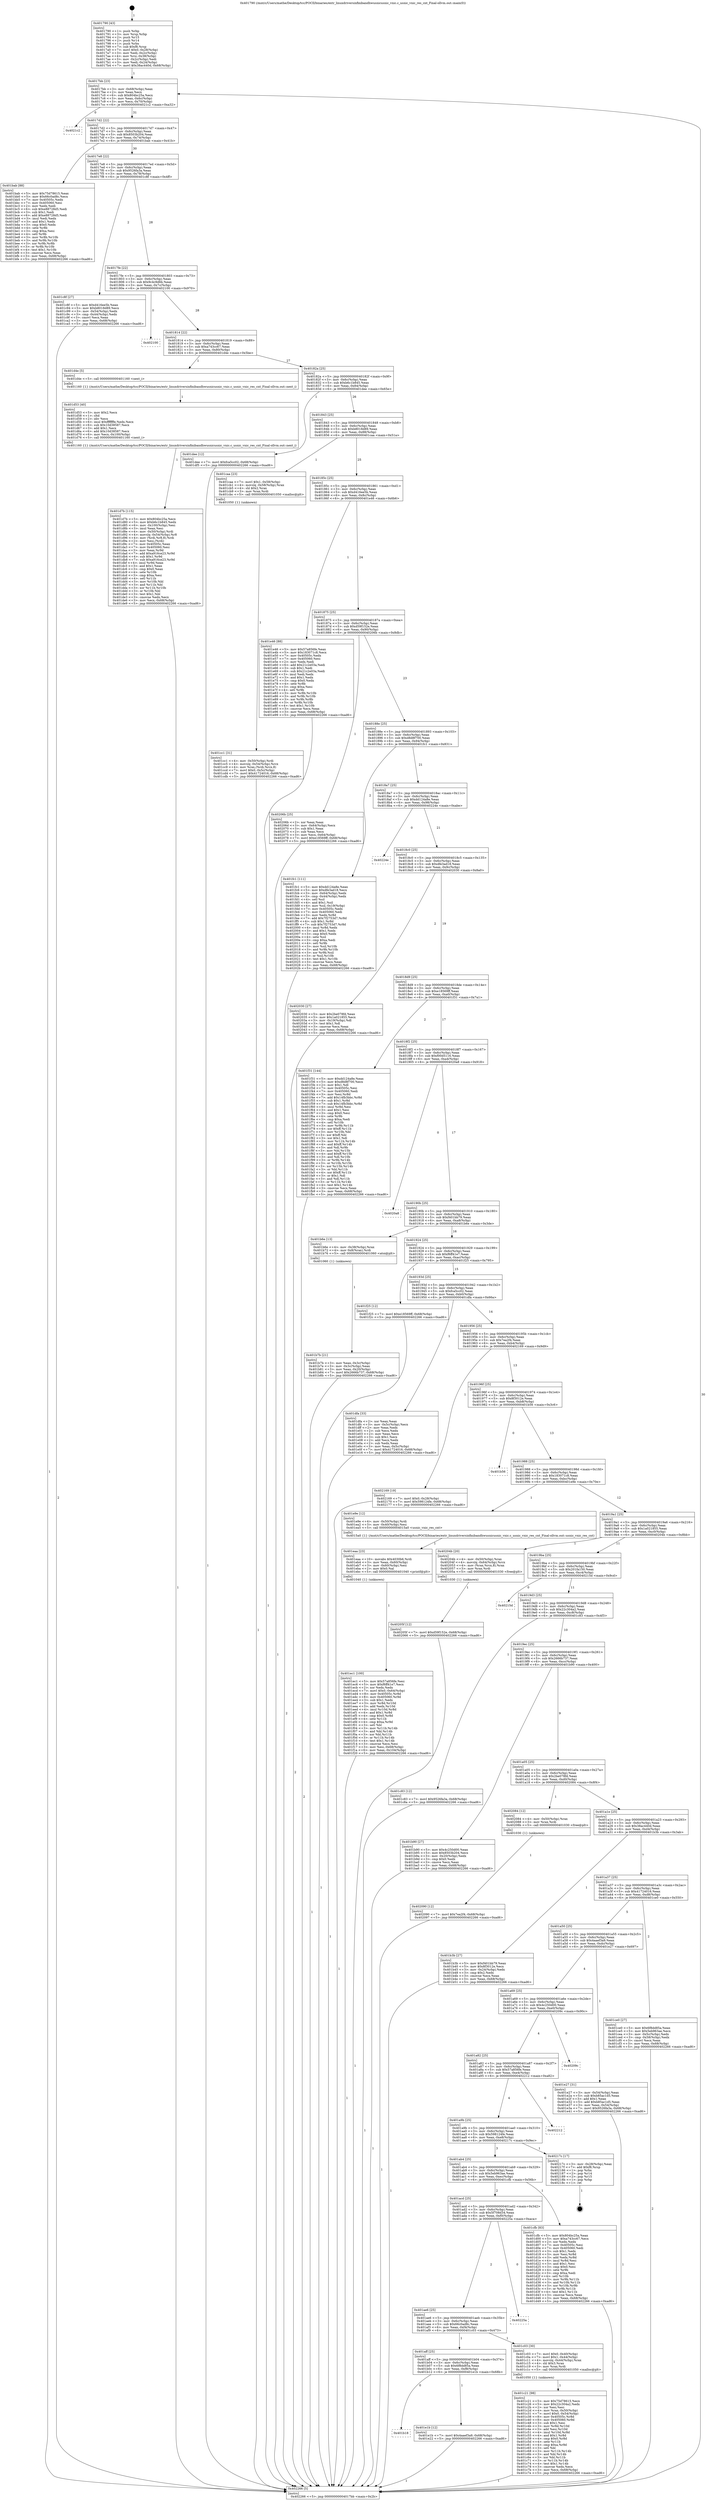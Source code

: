 digraph "0x401790" {
  label = "0x401790 (/mnt/c/Users/mathe/Desktop/tcc/POCII/binaries/extr_linuxdriversinfinibandhwusnicusnic_vnic.c_usnic_vnic_res_cnt_Final-ollvm.out::main(0))"
  labelloc = "t"
  node[shape=record]

  Entry [label="",width=0.3,height=0.3,shape=circle,fillcolor=black,style=filled]
  "0x4017bb" [label="{
     0x4017bb [23]\l
     | [instrs]\l
     &nbsp;&nbsp;0x4017bb \<+3\>: mov -0x68(%rbp),%eax\l
     &nbsp;&nbsp;0x4017be \<+2\>: mov %eax,%ecx\l
     &nbsp;&nbsp;0x4017c0 \<+6\>: sub $0x804bc25a,%ecx\l
     &nbsp;&nbsp;0x4017c6 \<+3\>: mov %eax,-0x6c(%rbp)\l
     &nbsp;&nbsp;0x4017c9 \<+3\>: mov %ecx,-0x70(%rbp)\l
     &nbsp;&nbsp;0x4017cc \<+6\>: je 00000000004021c2 \<main+0xa32\>\l
  }"]
  "0x4021c2" [label="{
     0x4021c2\l
  }", style=dashed]
  "0x4017d2" [label="{
     0x4017d2 [22]\l
     | [instrs]\l
     &nbsp;&nbsp;0x4017d2 \<+5\>: jmp 00000000004017d7 \<main+0x47\>\l
     &nbsp;&nbsp;0x4017d7 \<+3\>: mov -0x6c(%rbp),%eax\l
     &nbsp;&nbsp;0x4017da \<+5\>: sub $0x8503b204,%eax\l
     &nbsp;&nbsp;0x4017df \<+3\>: mov %eax,-0x74(%rbp)\l
     &nbsp;&nbsp;0x4017e2 \<+6\>: je 0000000000401bab \<main+0x41b\>\l
  }"]
  Exit [label="",width=0.3,height=0.3,shape=circle,fillcolor=black,style=filled,peripheries=2]
  "0x401bab" [label="{
     0x401bab [88]\l
     | [instrs]\l
     &nbsp;&nbsp;0x401bab \<+5\>: mov $0x75d78615,%eax\l
     &nbsp;&nbsp;0x401bb0 \<+5\>: mov $0x66c0ad8c,%ecx\l
     &nbsp;&nbsp;0x401bb5 \<+7\>: mov 0x40505c,%edx\l
     &nbsp;&nbsp;0x401bbc \<+7\>: mov 0x405060,%esi\l
     &nbsp;&nbsp;0x401bc3 \<+2\>: mov %edx,%edi\l
     &nbsp;&nbsp;0x401bc5 \<+6\>: sub $0xe88728d5,%edi\l
     &nbsp;&nbsp;0x401bcb \<+3\>: sub $0x1,%edi\l
     &nbsp;&nbsp;0x401bce \<+6\>: add $0xe88728d5,%edi\l
     &nbsp;&nbsp;0x401bd4 \<+3\>: imul %edi,%edx\l
     &nbsp;&nbsp;0x401bd7 \<+3\>: and $0x1,%edx\l
     &nbsp;&nbsp;0x401bda \<+3\>: cmp $0x0,%edx\l
     &nbsp;&nbsp;0x401bdd \<+4\>: sete %r8b\l
     &nbsp;&nbsp;0x401be1 \<+3\>: cmp $0xa,%esi\l
     &nbsp;&nbsp;0x401be4 \<+4\>: setl %r9b\l
     &nbsp;&nbsp;0x401be8 \<+3\>: mov %r8b,%r10b\l
     &nbsp;&nbsp;0x401beb \<+3\>: and %r9b,%r10b\l
     &nbsp;&nbsp;0x401bee \<+3\>: xor %r9b,%r8b\l
     &nbsp;&nbsp;0x401bf1 \<+3\>: or %r8b,%r10b\l
     &nbsp;&nbsp;0x401bf4 \<+4\>: test $0x1,%r10b\l
     &nbsp;&nbsp;0x401bf8 \<+3\>: cmovne %ecx,%eax\l
     &nbsp;&nbsp;0x401bfb \<+3\>: mov %eax,-0x68(%rbp)\l
     &nbsp;&nbsp;0x401bfe \<+5\>: jmp 0000000000402266 \<main+0xad6\>\l
  }"]
  "0x4017e8" [label="{
     0x4017e8 [22]\l
     | [instrs]\l
     &nbsp;&nbsp;0x4017e8 \<+5\>: jmp 00000000004017ed \<main+0x5d\>\l
     &nbsp;&nbsp;0x4017ed \<+3\>: mov -0x6c(%rbp),%eax\l
     &nbsp;&nbsp;0x4017f0 \<+5\>: sub $0x9526fa3a,%eax\l
     &nbsp;&nbsp;0x4017f5 \<+3\>: mov %eax,-0x78(%rbp)\l
     &nbsp;&nbsp;0x4017f8 \<+6\>: je 0000000000401c8f \<main+0x4ff\>\l
  }"]
  "0x402090" [label="{
     0x402090 [12]\l
     | [instrs]\l
     &nbsp;&nbsp;0x402090 \<+7\>: movl $0x7ea2f4,-0x68(%rbp)\l
     &nbsp;&nbsp;0x402097 \<+5\>: jmp 0000000000402266 \<main+0xad6\>\l
  }"]
  "0x401c8f" [label="{
     0x401c8f [27]\l
     | [instrs]\l
     &nbsp;&nbsp;0x401c8f \<+5\>: mov $0xd416ee5b,%eax\l
     &nbsp;&nbsp;0x401c94 \<+5\>: mov $0xb8018d89,%ecx\l
     &nbsp;&nbsp;0x401c99 \<+3\>: mov -0x54(%rbp),%edx\l
     &nbsp;&nbsp;0x401c9c \<+3\>: cmp -0x44(%rbp),%edx\l
     &nbsp;&nbsp;0x401c9f \<+3\>: cmovl %ecx,%eax\l
     &nbsp;&nbsp;0x401ca2 \<+3\>: mov %eax,-0x68(%rbp)\l
     &nbsp;&nbsp;0x401ca5 \<+5\>: jmp 0000000000402266 \<main+0xad6\>\l
  }"]
  "0x4017fe" [label="{
     0x4017fe [22]\l
     | [instrs]\l
     &nbsp;&nbsp;0x4017fe \<+5\>: jmp 0000000000401803 \<main+0x73\>\l
     &nbsp;&nbsp;0x401803 \<+3\>: mov -0x6c(%rbp),%eax\l
     &nbsp;&nbsp;0x401806 \<+5\>: sub $0x9c4c9d6b,%eax\l
     &nbsp;&nbsp;0x40180b \<+3\>: mov %eax,-0x7c(%rbp)\l
     &nbsp;&nbsp;0x40180e \<+6\>: je 0000000000402100 \<main+0x970\>\l
  }"]
  "0x40205f" [label="{
     0x40205f [12]\l
     | [instrs]\l
     &nbsp;&nbsp;0x40205f \<+7\>: movl $0xd59f152e,-0x68(%rbp)\l
     &nbsp;&nbsp;0x402066 \<+5\>: jmp 0000000000402266 \<main+0xad6\>\l
  }"]
  "0x402100" [label="{
     0x402100\l
  }", style=dashed]
  "0x401814" [label="{
     0x401814 [22]\l
     | [instrs]\l
     &nbsp;&nbsp;0x401814 \<+5\>: jmp 0000000000401819 \<main+0x89\>\l
     &nbsp;&nbsp;0x401819 \<+3\>: mov -0x6c(%rbp),%eax\l
     &nbsp;&nbsp;0x40181c \<+5\>: sub $0xa743cc67,%eax\l
     &nbsp;&nbsp;0x401821 \<+3\>: mov %eax,-0x80(%rbp)\l
     &nbsp;&nbsp;0x401824 \<+6\>: je 0000000000401d4e \<main+0x5be\>\l
  }"]
  "0x401ec1" [label="{
     0x401ec1 [100]\l
     | [instrs]\l
     &nbsp;&nbsp;0x401ec1 \<+5\>: mov $0x57a856fe,%esi\l
     &nbsp;&nbsp;0x401ec6 \<+5\>: mov $0xf6ff41e7,%ecx\l
     &nbsp;&nbsp;0x401ecb \<+2\>: xor %edx,%edx\l
     &nbsp;&nbsp;0x401ecd \<+7\>: movl $0x0,-0x64(%rbp)\l
     &nbsp;&nbsp;0x401ed4 \<+8\>: mov 0x40505c,%r8d\l
     &nbsp;&nbsp;0x401edc \<+8\>: mov 0x405060,%r9d\l
     &nbsp;&nbsp;0x401ee4 \<+3\>: sub $0x1,%edx\l
     &nbsp;&nbsp;0x401ee7 \<+3\>: mov %r8d,%r10d\l
     &nbsp;&nbsp;0x401eea \<+3\>: add %edx,%r10d\l
     &nbsp;&nbsp;0x401eed \<+4\>: imul %r10d,%r8d\l
     &nbsp;&nbsp;0x401ef1 \<+4\>: and $0x1,%r8d\l
     &nbsp;&nbsp;0x401ef5 \<+4\>: cmp $0x0,%r8d\l
     &nbsp;&nbsp;0x401ef9 \<+4\>: sete %r11b\l
     &nbsp;&nbsp;0x401efd \<+4\>: cmp $0xa,%r9d\l
     &nbsp;&nbsp;0x401f01 \<+3\>: setl %bl\l
     &nbsp;&nbsp;0x401f04 \<+3\>: mov %r11b,%r14b\l
     &nbsp;&nbsp;0x401f07 \<+3\>: and %bl,%r14b\l
     &nbsp;&nbsp;0x401f0a \<+3\>: xor %bl,%r11b\l
     &nbsp;&nbsp;0x401f0d \<+3\>: or %r11b,%r14b\l
     &nbsp;&nbsp;0x401f10 \<+4\>: test $0x1,%r14b\l
     &nbsp;&nbsp;0x401f14 \<+3\>: cmovne %ecx,%esi\l
     &nbsp;&nbsp;0x401f17 \<+3\>: mov %esi,-0x68(%rbp)\l
     &nbsp;&nbsp;0x401f1a \<+6\>: mov %eax,-0x104(%rbp)\l
     &nbsp;&nbsp;0x401f20 \<+5\>: jmp 0000000000402266 \<main+0xad6\>\l
  }"]
  "0x401d4e" [label="{
     0x401d4e [5]\l
     | [instrs]\l
     &nbsp;&nbsp;0x401d4e \<+5\>: call 0000000000401160 \<next_i\>\l
     | [calls]\l
     &nbsp;&nbsp;0x401160 \{1\} (/mnt/c/Users/mathe/Desktop/tcc/POCII/binaries/extr_linuxdriversinfinibandhwusnicusnic_vnic.c_usnic_vnic_res_cnt_Final-ollvm.out::next_i)\l
  }"]
  "0x40182a" [label="{
     0x40182a [25]\l
     | [instrs]\l
     &nbsp;&nbsp;0x40182a \<+5\>: jmp 000000000040182f \<main+0x9f\>\l
     &nbsp;&nbsp;0x40182f \<+3\>: mov -0x6c(%rbp),%eax\l
     &nbsp;&nbsp;0x401832 \<+5\>: sub $0xb6c1b845,%eax\l
     &nbsp;&nbsp;0x401837 \<+6\>: mov %eax,-0x84(%rbp)\l
     &nbsp;&nbsp;0x40183d \<+6\>: je 0000000000401dee \<main+0x65e\>\l
  }"]
  "0x401eaa" [label="{
     0x401eaa [23]\l
     | [instrs]\l
     &nbsp;&nbsp;0x401eaa \<+10\>: movabs $0x4030b6,%rdi\l
     &nbsp;&nbsp;0x401eb4 \<+3\>: mov %eax,-0x60(%rbp)\l
     &nbsp;&nbsp;0x401eb7 \<+3\>: mov -0x60(%rbp),%esi\l
     &nbsp;&nbsp;0x401eba \<+2\>: mov $0x0,%al\l
     &nbsp;&nbsp;0x401ebc \<+5\>: call 0000000000401040 \<printf@plt\>\l
     | [calls]\l
     &nbsp;&nbsp;0x401040 \{1\} (unknown)\l
  }"]
  "0x401dee" [label="{
     0x401dee [12]\l
     | [instrs]\l
     &nbsp;&nbsp;0x401dee \<+7\>: movl $0xfca5cc02,-0x68(%rbp)\l
     &nbsp;&nbsp;0x401df5 \<+5\>: jmp 0000000000402266 \<main+0xad6\>\l
  }"]
  "0x401843" [label="{
     0x401843 [25]\l
     | [instrs]\l
     &nbsp;&nbsp;0x401843 \<+5\>: jmp 0000000000401848 \<main+0xb8\>\l
     &nbsp;&nbsp;0x401848 \<+3\>: mov -0x6c(%rbp),%eax\l
     &nbsp;&nbsp;0x40184b \<+5\>: sub $0xb8018d89,%eax\l
     &nbsp;&nbsp;0x401850 \<+6\>: mov %eax,-0x88(%rbp)\l
     &nbsp;&nbsp;0x401856 \<+6\>: je 0000000000401caa \<main+0x51a\>\l
  }"]
  "0x401b18" [label="{
     0x401b18\l
  }", style=dashed]
  "0x401caa" [label="{
     0x401caa [23]\l
     | [instrs]\l
     &nbsp;&nbsp;0x401caa \<+7\>: movl $0x1,-0x58(%rbp)\l
     &nbsp;&nbsp;0x401cb1 \<+4\>: movslq -0x58(%rbp),%rax\l
     &nbsp;&nbsp;0x401cb5 \<+4\>: shl $0x2,%rax\l
     &nbsp;&nbsp;0x401cb9 \<+3\>: mov %rax,%rdi\l
     &nbsp;&nbsp;0x401cbc \<+5\>: call 0000000000401050 \<malloc@plt\>\l
     | [calls]\l
     &nbsp;&nbsp;0x401050 \{1\} (unknown)\l
  }"]
  "0x40185c" [label="{
     0x40185c [25]\l
     | [instrs]\l
     &nbsp;&nbsp;0x40185c \<+5\>: jmp 0000000000401861 \<main+0xd1\>\l
     &nbsp;&nbsp;0x401861 \<+3\>: mov -0x6c(%rbp),%eax\l
     &nbsp;&nbsp;0x401864 \<+5\>: sub $0xd416ee5b,%eax\l
     &nbsp;&nbsp;0x401869 \<+6\>: mov %eax,-0x8c(%rbp)\l
     &nbsp;&nbsp;0x40186f \<+6\>: je 0000000000401e46 \<main+0x6b6\>\l
  }"]
  "0x401e1b" [label="{
     0x401e1b [12]\l
     | [instrs]\l
     &nbsp;&nbsp;0x401e1b \<+7\>: movl $0x4aaef3a9,-0x68(%rbp)\l
     &nbsp;&nbsp;0x401e22 \<+5\>: jmp 0000000000402266 \<main+0xad6\>\l
  }"]
  "0x401e46" [label="{
     0x401e46 [88]\l
     | [instrs]\l
     &nbsp;&nbsp;0x401e46 \<+5\>: mov $0x57a856fe,%eax\l
     &nbsp;&nbsp;0x401e4b \<+5\>: mov $0x183071c8,%ecx\l
     &nbsp;&nbsp;0x401e50 \<+7\>: mov 0x40505c,%edx\l
     &nbsp;&nbsp;0x401e57 \<+7\>: mov 0x405060,%esi\l
     &nbsp;&nbsp;0x401e5e \<+2\>: mov %edx,%edi\l
     &nbsp;&nbsp;0x401e60 \<+6\>: add $0x21c2e03a,%edi\l
     &nbsp;&nbsp;0x401e66 \<+3\>: sub $0x1,%edi\l
     &nbsp;&nbsp;0x401e69 \<+6\>: sub $0x21c2e03a,%edi\l
     &nbsp;&nbsp;0x401e6f \<+3\>: imul %edi,%edx\l
     &nbsp;&nbsp;0x401e72 \<+3\>: and $0x1,%edx\l
     &nbsp;&nbsp;0x401e75 \<+3\>: cmp $0x0,%edx\l
     &nbsp;&nbsp;0x401e78 \<+4\>: sete %r8b\l
     &nbsp;&nbsp;0x401e7c \<+3\>: cmp $0xa,%esi\l
     &nbsp;&nbsp;0x401e7f \<+4\>: setl %r9b\l
     &nbsp;&nbsp;0x401e83 \<+3\>: mov %r8b,%r10b\l
     &nbsp;&nbsp;0x401e86 \<+3\>: and %r9b,%r10b\l
     &nbsp;&nbsp;0x401e89 \<+3\>: xor %r9b,%r8b\l
     &nbsp;&nbsp;0x401e8c \<+3\>: or %r8b,%r10b\l
     &nbsp;&nbsp;0x401e8f \<+4\>: test $0x1,%r10b\l
     &nbsp;&nbsp;0x401e93 \<+3\>: cmovne %ecx,%eax\l
     &nbsp;&nbsp;0x401e96 \<+3\>: mov %eax,-0x68(%rbp)\l
     &nbsp;&nbsp;0x401e99 \<+5\>: jmp 0000000000402266 \<main+0xad6\>\l
  }"]
  "0x401875" [label="{
     0x401875 [25]\l
     | [instrs]\l
     &nbsp;&nbsp;0x401875 \<+5\>: jmp 000000000040187a \<main+0xea\>\l
     &nbsp;&nbsp;0x40187a \<+3\>: mov -0x6c(%rbp),%eax\l
     &nbsp;&nbsp;0x40187d \<+5\>: sub $0xd59f152e,%eax\l
     &nbsp;&nbsp;0x401882 \<+6\>: mov %eax,-0x90(%rbp)\l
     &nbsp;&nbsp;0x401888 \<+6\>: je 000000000040206b \<main+0x8db\>\l
  }"]
  "0x401d7b" [label="{
     0x401d7b [115]\l
     | [instrs]\l
     &nbsp;&nbsp;0x401d7b \<+5\>: mov $0x804bc25a,%ecx\l
     &nbsp;&nbsp;0x401d80 \<+5\>: mov $0xb6c1b845,%edx\l
     &nbsp;&nbsp;0x401d85 \<+6\>: mov -0x100(%rbp),%esi\l
     &nbsp;&nbsp;0x401d8b \<+3\>: imul %eax,%esi\l
     &nbsp;&nbsp;0x401d8e \<+4\>: mov -0x50(%rbp),%rdi\l
     &nbsp;&nbsp;0x401d92 \<+4\>: movslq -0x54(%rbp),%r8\l
     &nbsp;&nbsp;0x401d96 \<+4\>: mov (%rdi,%r8,8),%rdi\l
     &nbsp;&nbsp;0x401d9a \<+2\>: mov %esi,(%rdi)\l
     &nbsp;&nbsp;0x401d9c \<+7\>: mov 0x40505c,%eax\l
     &nbsp;&nbsp;0x401da3 \<+7\>: mov 0x405060,%esi\l
     &nbsp;&nbsp;0x401daa \<+3\>: mov %eax,%r9d\l
     &nbsp;&nbsp;0x401dad \<+7\>: add $0xa916ce23,%r9d\l
     &nbsp;&nbsp;0x401db4 \<+4\>: sub $0x1,%r9d\l
     &nbsp;&nbsp;0x401db8 \<+7\>: sub $0xa916ce23,%r9d\l
     &nbsp;&nbsp;0x401dbf \<+4\>: imul %r9d,%eax\l
     &nbsp;&nbsp;0x401dc3 \<+3\>: and $0x1,%eax\l
     &nbsp;&nbsp;0x401dc6 \<+3\>: cmp $0x0,%eax\l
     &nbsp;&nbsp;0x401dc9 \<+4\>: sete %r10b\l
     &nbsp;&nbsp;0x401dcd \<+3\>: cmp $0xa,%esi\l
     &nbsp;&nbsp;0x401dd0 \<+4\>: setl %r11b\l
     &nbsp;&nbsp;0x401dd4 \<+3\>: mov %r10b,%bl\l
     &nbsp;&nbsp;0x401dd7 \<+3\>: and %r11b,%bl\l
     &nbsp;&nbsp;0x401dda \<+3\>: xor %r11b,%r10b\l
     &nbsp;&nbsp;0x401ddd \<+3\>: or %r10b,%bl\l
     &nbsp;&nbsp;0x401de0 \<+3\>: test $0x1,%bl\l
     &nbsp;&nbsp;0x401de3 \<+3\>: cmovne %edx,%ecx\l
     &nbsp;&nbsp;0x401de6 \<+3\>: mov %ecx,-0x68(%rbp)\l
     &nbsp;&nbsp;0x401de9 \<+5\>: jmp 0000000000402266 \<main+0xad6\>\l
  }"]
  "0x40206b" [label="{
     0x40206b [25]\l
     | [instrs]\l
     &nbsp;&nbsp;0x40206b \<+2\>: xor %eax,%eax\l
     &nbsp;&nbsp;0x40206d \<+3\>: mov -0x64(%rbp),%ecx\l
     &nbsp;&nbsp;0x402070 \<+3\>: sub $0x1,%eax\l
     &nbsp;&nbsp;0x402073 \<+2\>: sub %eax,%ecx\l
     &nbsp;&nbsp;0x402075 \<+3\>: mov %ecx,-0x64(%rbp)\l
     &nbsp;&nbsp;0x402078 \<+7\>: movl $0xe18569ff,-0x68(%rbp)\l
     &nbsp;&nbsp;0x40207f \<+5\>: jmp 0000000000402266 \<main+0xad6\>\l
  }"]
  "0x40188e" [label="{
     0x40188e [25]\l
     | [instrs]\l
     &nbsp;&nbsp;0x40188e \<+5\>: jmp 0000000000401893 \<main+0x103\>\l
     &nbsp;&nbsp;0x401893 \<+3\>: mov -0x6c(%rbp),%eax\l
     &nbsp;&nbsp;0x401896 \<+5\>: sub $0xd8d8f700,%eax\l
     &nbsp;&nbsp;0x40189b \<+6\>: mov %eax,-0x94(%rbp)\l
     &nbsp;&nbsp;0x4018a1 \<+6\>: je 0000000000401fc1 \<main+0x831\>\l
  }"]
  "0x401d53" [label="{
     0x401d53 [40]\l
     | [instrs]\l
     &nbsp;&nbsp;0x401d53 \<+5\>: mov $0x2,%ecx\l
     &nbsp;&nbsp;0x401d58 \<+1\>: cltd\l
     &nbsp;&nbsp;0x401d59 \<+2\>: idiv %ecx\l
     &nbsp;&nbsp;0x401d5b \<+6\>: imul $0xfffffffe,%edx,%ecx\l
     &nbsp;&nbsp;0x401d61 \<+6\>: sub $0x10d38587,%ecx\l
     &nbsp;&nbsp;0x401d67 \<+3\>: add $0x1,%ecx\l
     &nbsp;&nbsp;0x401d6a \<+6\>: add $0x10d38587,%ecx\l
     &nbsp;&nbsp;0x401d70 \<+6\>: mov %ecx,-0x100(%rbp)\l
     &nbsp;&nbsp;0x401d76 \<+5\>: call 0000000000401160 \<next_i\>\l
     | [calls]\l
     &nbsp;&nbsp;0x401160 \{1\} (/mnt/c/Users/mathe/Desktop/tcc/POCII/binaries/extr_linuxdriversinfinibandhwusnicusnic_vnic.c_usnic_vnic_res_cnt_Final-ollvm.out::next_i)\l
  }"]
  "0x401fc1" [label="{
     0x401fc1 [111]\l
     | [instrs]\l
     &nbsp;&nbsp;0x401fc1 \<+5\>: mov $0xdd124a8e,%eax\l
     &nbsp;&nbsp;0x401fc6 \<+5\>: mov $0xdfe3ad18,%ecx\l
     &nbsp;&nbsp;0x401fcb \<+3\>: mov -0x64(%rbp),%edx\l
     &nbsp;&nbsp;0x401fce \<+3\>: cmp -0x44(%rbp),%edx\l
     &nbsp;&nbsp;0x401fd1 \<+4\>: setl %sil\l
     &nbsp;&nbsp;0x401fd5 \<+4\>: and $0x1,%sil\l
     &nbsp;&nbsp;0x401fd9 \<+4\>: mov %sil,-0x19(%rbp)\l
     &nbsp;&nbsp;0x401fdd \<+7\>: mov 0x40505c,%edx\l
     &nbsp;&nbsp;0x401fe4 \<+7\>: mov 0x405060,%edi\l
     &nbsp;&nbsp;0x401feb \<+3\>: mov %edx,%r8d\l
     &nbsp;&nbsp;0x401fee \<+7\>: add $0x7f2753d7,%r8d\l
     &nbsp;&nbsp;0x401ff5 \<+4\>: sub $0x1,%r8d\l
     &nbsp;&nbsp;0x401ff9 \<+7\>: sub $0x7f2753d7,%r8d\l
     &nbsp;&nbsp;0x402000 \<+4\>: imul %r8d,%edx\l
     &nbsp;&nbsp;0x402004 \<+3\>: and $0x1,%edx\l
     &nbsp;&nbsp;0x402007 \<+3\>: cmp $0x0,%edx\l
     &nbsp;&nbsp;0x40200a \<+4\>: sete %sil\l
     &nbsp;&nbsp;0x40200e \<+3\>: cmp $0xa,%edi\l
     &nbsp;&nbsp;0x402011 \<+4\>: setl %r9b\l
     &nbsp;&nbsp;0x402015 \<+3\>: mov %sil,%r10b\l
     &nbsp;&nbsp;0x402018 \<+3\>: and %r9b,%r10b\l
     &nbsp;&nbsp;0x40201b \<+3\>: xor %r9b,%sil\l
     &nbsp;&nbsp;0x40201e \<+3\>: or %sil,%r10b\l
     &nbsp;&nbsp;0x402021 \<+4\>: test $0x1,%r10b\l
     &nbsp;&nbsp;0x402025 \<+3\>: cmovne %ecx,%eax\l
     &nbsp;&nbsp;0x402028 \<+3\>: mov %eax,-0x68(%rbp)\l
     &nbsp;&nbsp;0x40202b \<+5\>: jmp 0000000000402266 \<main+0xad6\>\l
  }"]
  "0x4018a7" [label="{
     0x4018a7 [25]\l
     | [instrs]\l
     &nbsp;&nbsp;0x4018a7 \<+5\>: jmp 00000000004018ac \<main+0x11c\>\l
     &nbsp;&nbsp;0x4018ac \<+3\>: mov -0x6c(%rbp),%eax\l
     &nbsp;&nbsp;0x4018af \<+5\>: sub $0xdd124a8e,%eax\l
     &nbsp;&nbsp;0x4018b4 \<+6\>: mov %eax,-0x98(%rbp)\l
     &nbsp;&nbsp;0x4018ba \<+6\>: je 000000000040224e \<main+0xabe\>\l
  }"]
  "0x401cc1" [label="{
     0x401cc1 [31]\l
     | [instrs]\l
     &nbsp;&nbsp;0x401cc1 \<+4\>: mov -0x50(%rbp),%rdi\l
     &nbsp;&nbsp;0x401cc5 \<+4\>: movslq -0x54(%rbp),%rcx\l
     &nbsp;&nbsp;0x401cc9 \<+4\>: mov %rax,(%rdi,%rcx,8)\l
     &nbsp;&nbsp;0x401ccd \<+7\>: movl $0x0,-0x5c(%rbp)\l
     &nbsp;&nbsp;0x401cd4 \<+7\>: movl $0x41724016,-0x68(%rbp)\l
     &nbsp;&nbsp;0x401cdb \<+5\>: jmp 0000000000402266 \<main+0xad6\>\l
  }"]
  "0x40224e" [label="{
     0x40224e\l
  }", style=dashed]
  "0x4018c0" [label="{
     0x4018c0 [25]\l
     | [instrs]\l
     &nbsp;&nbsp;0x4018c0 \<+5\>: jmp 00000000004018c5 \<main+0x135\>\l
     &nbsp;&nbsp;0x4018c5 \<+3\>: mov -0x6c(%rbp),%eax\l
     &nbsp;&nbsp;0x4018c8 \<+5\>: sub $0xdfe3ad18,%eax\l
     &nbsp;&nbsp;0x4018cd \<+6\>: mov %eax,-0x9c(%rbp)\l
     &nbsp;&nbsp;0x4018d3 \<+6\>: je 0000000000402030 \<main+0x8a0\>\l
  }"]
  "0x401c21" [label="{
     0x401c21 [98]\l
     | [instrs]\l
     &nbsp;&nbsp;0x401c21 \<+5\>: mov $0x75d78615,%ecx\l
     &nbsp;&nbsp;0x401c26 \<+5\>: mov $0x22c304a2,%edx\l
     &nbsp;&nbsp;0x401c2b \<+2\>: xor %esi,%esi\l
     &nbsp;&nbsp;0x401c2d \<+4\>: mov %rax,-0x50(%rbp)\l
     &nbsp;&nbsp;0x401c31 \<+7\>: movl $0x0,-0x54(%rbp)\l
     &nbsp;&nbsp;0x401c38 \<+8\>: mov 0x40505c,%r8d\l
     &nbsp;&nbsp;0x401c40 \<+8\>: mov 0x405060,%r9d\l
     &nbsp;&nbsp;0x401c48 \<+3\>: sub $0x1,%esi\l
     &nbsp;&nbsp;0x401c4b \<+3\>: mov %r8d,%r10d\l
     &nbsp;&nbsp;0x401c4e \<+3\>: add %esi,%r10d\l
     &nbsp;&nbsp;0x401c51 \<+4\>: imul %r10d,%r8d\l
     &nbsp;&nbsp;0x401c55 \<+4\>: and $0x1,%r8d\l
     &nbsp;&nbsp;0x401c59 \<+4\>: cmp $0x0,%r8d\l
     &nbsp;&nbsp;0x401c5d \<+4\>: sete %r11b\l
     &nbsp;&nbsp;0x401c61 \<+4\>: cmp $0xa,%r9d\l
     &nbsp;&nbsp;0x401c65 \<+3\>: setl %bl\l
     &nbsp;&nbsp;0x401c68 \<+3\>: mov %r11b,%r14b\l
     &nbsp;&nbsp;0x401c6b \<+3\>: and %bl,%r14b\l
     &nbsp;&nbsp;0x401c6e \<+3\>: xor %bl,%r11b\l
     &nbsp;&nbsp;0x401c71 \<+3\>: or %r11b,%r14b\l
     &nbsp;&nbsp;0x401c74 \<+4\>: test $0x1,%r14b\l
     &nbsp;&nbsp;0x401c78 \<+3\>: cmovne %edx,%ecx\l
     &nbsp;&nbsp;0x401c7b \<+3\>: mov %ecx,-0x68(%rbp)\l
     &nbsp;&nbsp;0x401c7e \<+5\>: jmp 0000000000402266 \<main+0xad6\>\l
  }"]
  "0x402030" [label="{
     0x402030 [27]\l
     | [instrs]\l
     &nbsp;&nbsp;0x402030 \<+5\>: mov $0x2be078fd,%eax\l
     &nbsp;&nbsp;0x402035 \<+5\>: mov $0x1a021855,%ecx\l
     &nbsp;&nbsp;0x40203a \<+3\>: mov -0x19(%rbp),%dl\l
     &nbsp;&nbsp;0x40203d \<+3\>: test $0x1,%dl\l
     &nbsp;&nbsp;0x402040 \<+3\>: cmovne %ecx,%eax\l
     &nbsp;&nbsp;0x402043 \<+3\>: mov %eax,-0x68(%rbp)\l
     &nbsp;&nbsp;0x402046 \<+5\>: jmp 0000000000402266 \<main+0xad6\>\l
  }"]
  "0x4018d9" [label="{
     0x4018d9 [25]\l
     | [instrs]\l
     &nbsp;&nbsp;0x4018d9 \<+5\>: jmp 00000000004018de \<main+0x14e\>\l
     &nbsp;&nbsp;0x4018de \<+3\>: mov -0x6c(%rbp),%eax\l
     &nbsp;&nbsp;0x4018e1 \<+5\>: sub $0xe18569ff,%eax\l
     &nbsp;&nbsp;0x4018e6 \<+6\>: mov %eax,-0xa0(%rbp)\l
     &nbsp;&nbsp;0x4018ec \<+6\>: je 0000000000401f31 \<main+0x7a1\>\l
  }"]
  "0x401aff" [label="{
     0x401aff [25]\l
     | [instrs]\l
     &nbsp;&nbsp;0x401aff \<+5\>: jmp 0000000000401b04 \<main+0x374\>\l
     &nbsp;&nbsp;0x401b04 \<+3\>: mov -0x6c(%rbp),%eax\l
     &nbsp;&nbsp;0x401b07 \<+5\>: sub $0x6f8dd85a,%eax\l
     &nbsp;&nbsp;0x401b0c \<+6\>: mov %eax,-0xf8(%rbp)\l
     &nbsp;&nbsp;0x401b12 \<+6\>: je 0000000000401e1b \<main+0x68b\>\l
  }"]
  "0x401f31" [label="{
     0x401f31 [144]\l
     | [instrs]\l
     &nbsp;&nbsp;0x401f31 \<+5\>: mov $0xdd124a8e,%eax\l
     &nbsp;&nbsp;0x401f36 \<+5\>: mov $0xd8d8f700,%ecx\l
     &nbsp;&nbsp;0x401f3b \<+2\>: mov $0x1,%dl\l
     &nbsp;&nbsp;0x401f3d \<+7\>: mov 0x40505c,%esi\l
     &nbsp;&nbsp;0x401f44 \<+7\>: mov 0x405060,%edi\l
     &nbsp;&nbsp;0x401f4b \<+3\>: mov %esi,%r8d\l
     &nbsp;&nbsp;0x401f4e \<+7\>: add $0x14fb3bbc,%r8d\l
     &nbsp;&nbsp;0x401f55 \<+4\>: sub $0x1,%r8d\l
     &nbsp;&nbsp;0x401f59 \<+7\>: sub $0x14fb3bbc,%r8d\l
     &nbsp;&nbsp;0x401f60 \<+4\>: imul %r8d,%esi\l
     &nbsp;&nbsp;0x401f64 \<+3\>: and $0x1,%esi\l
     &nbsp;&nbsp;0x401f67 \<+3\>: cmp $0x0,%esi\l
     &nbsp;&nbsp;0x401f6a \<+4\>: sete %r9b\l
     &nbsp;&nbsp;0x401f6e \<+3\>: cmp $0xa,%edi\l
     &nbsp;&nbsp;0x401f71 \<+4\>: setl %r10b\l
     &nbsp;&nbsp;0x401f75 \<+3\>: mov %r9b,%r11b\l
     &nbsp;&nbsp;0x401f78 \<+4\>: xor $0xff,%r11b\l
     &nbsp;&nbsp;0x401f7c \<+3\>: mov %r10b,%bl\l
     &nbsp;&nbsp;0x401f7f \<+3\>: xor $0xff,%bl\l
     &nbsp;&nbsp;0x401f82 \<+3\>: xor $0x1,%dl\l
     &nbsp;&nbsp;0x401f85 \<+3\>: mov %r11b,%r14b\l
     &nbsp;&nbsp;0x401f88 \<+4\>: and $0xff,%r14b\l
     &nbsp;&nbsp;0x401f8c \<+3\>: and %dl,%r9b\l
     &nbsp;&nbsp;0x401f8f \<+3\>: mov %bl,%r15b\l
     &nbsp;&nbsp;0x401f92 \<+4\>: and $0xff,%r15b\l
     &nbsp;&nbsp;0x401f96 \<+3\>: and %dl,%r10b\l
     &nbsp;&nbsp;0x401f99 \<+3\>: or %r9b,%r14b\l
     &nbsp;&nbsp;0x401f9c \<+3\>: or %r10b,%r15b\l
     &nbsp;&nbsp;0x401f9f \<+3\>: xor %r15b,%r14b\l
     &nbsp;&nbsp;0x401fa2 \<+3\>: or %bl,%r11b\l
     &nbsp;&nbsp;0x401fa5 \<+4\>: xor $0xff,%r11b\l
     &nbsp;&nbsp;0x401fa9 \<+3\>: or $0x1,%dl\l
     &nbsp;&nbsp;0x401fac \<+3\>: and %dl,%r11b\l
     &nbsp;&nbsp;0x401faf \<+3\>: or %r11b,%r14b\l
     &nbsp;&nbsp;0x401fb2 \<+4\>: test $0x1,%r14b\l
     &nbsp;&nbsp;0x401fb6 \<+3\>: cmovne %ecx,%eax\l
     &nbsp;&nbsp;0x401fb9 \<+3\>: mov %eax,-0x68(%rbp)\l
     &nbsp;&nbsp;0x401fbc \<+5\>: jmp 0000000000402266 \<main+0xad6\>\l
  }"]
  "0x4018f2" [label="{
     0x4018f2 [25]\l
     | [instrs]\l
     &nbsp;&nbsp;0x4018f2 \<+5\>: jmp 00000000004018f7 \<main+0x167\>\l
     &nbsp;&nbsp;0x4018f7 \<+3\>: mov -0x6c(%rbp),%eax\l
     &nbsp;&nbsp;0x4018fa \<+5\>: sub $0xf00d5116,%eax\l
     &nbsp;&nbsp;0x4018ff \<+6\>: mov %eax,-0xa4(%rbp)\l
     &nbsp;&nbsp;0x401905 \<+6\>: je 00000000004020a8 \<main+0x918\>\l
  }"]
  "0x401c03" [label="{
     0x401c03 [30]\l
     | [instrs]\l
     &nbsp;&nbsp;0x401c03 \<+7\>: movl $0x0,-0x40(%rbp)\l
     &nbsp;&nbsp;0x401c0a \<+7\>: movl $0x1,-0x44(%rbp)\l
     &nbsp;&nbsp;0x401c11 \<+4\>: movslq -0x44(%rbp),%rax\l
     &nbsp;&nbsp;0x401c15 \<+4\>: shl $0x3,%rax\l
     &nbsp;&nbsp;0x401c19 \<+3\>: mov %rax,%rdi\l
     &nbsp;&nbsp;0x401c1c \<+5\>: call 0000000000401050 \<malloc@plt\>\l
     | [calls]\l
     &nbsp;&nbsp;0x401050 \{1\} (unknown)\l
  }"]
  "0x4020a8" [label="{
     0x4020a8\l
  }", style=dashed]
  "0x40190b" [label="{
     0x40190b [25]\l
     | [instrs]\l
     &nbsp;&nbsp;0x40190b \<+5\>: jmp 0000000000401910 \<main+0x180\>\l
     &nbsp;&nbsp;0x401910 \<+3\>: mov -0x6c(%rbp),%eax\l
     &nbsp;&nbsp;0x401913 \<+5\>: sub $0xf401bb79,%eax\l
     &nbsp;&nbsp;0x401918 \<+6\>: mov %eax,-0xa8(%rbp)\l
     &nbsp;&nbsp;0x40191e \<+6\>: je 0000000000401b6e \<main+0x3de\>\l
  }"]
  "0x401ae6" [label="{
     0x401ae6 [25]\l
     | [instrs]\l
     &nbsp;&nbsp;0x401ae6 \<+5\>: jmp 0000000000401aeb \<main+0x35b\>\l
     &nbsp;&nbsp;0x401aeb \<+3\>: mov -0x6c(%rbp),%eax\l
     &nbsp;&nbsp;0x401aee \<+5\>: sub $0x66c0ad8c,%eax\l
     &nbsp;&nbsp;0x401af3 \<+6\>: mov %eax,-0xf4(%rbp)\l
     &nbsp;&nbsp;0x401af9 \<+6\>: je 0000000000401c03 \<main+0x473\>\l
  }"]
  "0x401b6e" [label="{
     0x401b6e [13]\l
     | [instrs]\l
     &nbsp;&nbsp;0x401b6e \<+4\>: mov -0x38(%rbp),%rax\l
     &nbsp;&nbsp;0x401b72 \<+4\>: mov 0x8(%rax),%rdi\l
     &nbsp;&nbsp;0x401b76 \<+5\>: call 0000000000401060 \<atoi@plt\>\l
     | [calls]\l
     &nbsp;&nbsp;0x401060 \{1\} (unknown)\l
  }"]
  "0x401924" [label="{
     0x401924 [25]\l
     | [instrs]\l
     &nbsp;&nbsp;0x401924 \<+5\>: jmp 0000000000401929 \<main+0x199\>\l
     &nbsp;&nbsp;0x401929 \<+3\>: mov -0x6c(%rbp),%eax\l
     &nbsp;&nbsp;0x40192c \<+5\>: sub $0xf6ff41e7,%eax\l
     &nbsp;&nbsp;0x401931 \<+6\>: mov %eax,-0xac(%rbp)\l
     &nbsp;&nbsp;0x401937 \<+6\>: je 0000000000401f25 \<main+0x795\>\l
  }"]
  "0x40225a" [label="{
     0x40225a\l
  }", style=dashed]
  "0x401f25" [label="{
     0x401f25 [12]\l
     | [instrs]\l
     &nbsp;&nbsp;0x401f25 \<+7\>: movl $0xe18569ff,-0x68(%rbp)\l
     &nbsp;&nbsp;0x401f2c \<+5\>: jmp 0000000000402266 \<main+0xad6\>\l
  }"]
  "0x40193d" [label="{
     0x40193d [25]\l
     | [instrs]\l
     &nbsp;&nbsp;0x40193d \<+5\>: jmp 0000000000401942 \<main+0x1b2\>\l
     &nbsp;&nbsp;0x401942 \<+3\>: mov -0x6c(%rbp),%eax\l
     &nbsp;&nbsp;0x401945 \<+5\>: sub $0xfca5cc02,%eax\l
     &nbsp;&nbsp;0x40194a \<+6\>: mov %eax,-0xb0(%rbp)\l
     &nbsp;&nbsp;0x401950 \<+6\>: je 0000000000401dfa \<main+0x66a\>\l
  }"]
  "0x401acd" [label="{
     0x401acd [25]\l
     | [instrs]\l
     &nbsp;&nbsp;0x401acd \<+5\>: jmp 0000000000401ad2 \<main+0x342\>\l
     &nbsp;&nbsp;0x401ad2 \<+3\>: mov -0x6c(%rbp),%eax\l
     &nbsp;&nbsp;0x401ad5 \<+5\>: sub $0x5f708d34,%eax\l
     &nbsp;&nbsp;0x401ada \<+6\>: mov %eax,-0xf0(%rbp)\l
     &nbsp;&nbsp;0x401ae0 \<+6\>: je 000000000040225a \<main+0xaca\>\l
  }"]
  "0x401dfa" [label="{
     0x401dfa [33]\l
     | [instrs]\l
     &nbsp;&nbsp;0x401dfa \<+2\>: xor %eax,%eax\l
     &nbsp;&nbsp;0x401dfc \<+3\>: mov -0x5c(%rbp),%ecx\l
     &nbsp;&nbsp;0x401dff \<+2\>: mov %eax,%edx\l
     &nbsp;&nbsp;0x401e01 \<+2\>: sub %ecx,%edx\l
     &nbsp;&nbsp;0x401e03 \<+2\>: mov %eax,%ecx\l
     &nbsp;&nbsp;0x401e05 \<+3\>: sub $0x1,%ecx\l
     &nbsp;&nbsp;0x401e08 \<+2\>: add %ecx,%edx\l
     &nbsp;&nbsp;0x401e0a \<+2\>: sub %edx,%eax\l
     &nbsp;&nbsp;0x401e0c \<+3\>: mov %eax,-0x5c(%rbp)\l
     &nbsp;&nbsp;0x401e0f \<+7\>: movl $0x41724016,-0x68(%rbp)\l
     &nbsp;&nbsp;0x401e16 \<+5\>: jmp 0000000000402266 \<main+0xad6\>\l
  }"]
  "0x401956" [label="{
     0x401956 [25]\l
     | [instrs]\l
     &nbsp;&nbsp;0x401956 \<+5\>: jmp 000000000040195b \<main+0x1cb\>\l
     &nbsp;&nbsp;0x40195b \<+3\>: mov -0x6c(%rbp),%eax\l
     &nbsp;&nbsp;0x40195e \<+5\>: sub $0x7ea2f4,%eax\l
     &nbsp;&nbsp;0x401963 \<+6\>: mov %eax,-0xb4(%rbp)\l
     &nbsp;&nbsp;0x401969 \<+6\>: je 0000000000402169 \<main+0x9d9\>\l
  }"]
  "0x401cfb" [label="{
     0x401cfb [83]\l
     | [instrs]\l
     &nbsp;&nbsp;0x401cfb \<+5\>: mov $0x804bc25a,%eax\l
     &nbsp;&nbsp;0x401d00 \<+5\>: mov $0xa743cc67,%ecx\l
     &nbsp;&nbsp;0x401d05 \<+2\>: xor %edx,%edx\l
     &nbsp;&nbsp;0x401d07 \<+7\>: mov 0x40505c,%esi\l
     &nbsp;&nbsp;0x401d0e \<+7\>: mov 0x405060,%edi\l
     &nbsp;&nbsp;0x401d15 \<+3\>: sub $0x1,%edx\l
     &nbsp;&nbsp;0x401d18 \<+3\>: mov %esi,%r8d\l
     &nbsp;&nbsp;0x401d1b \<+3\>: add %edx,%r8d\l
     &nbsp;&nbsp;0x401d1e \<+4\>: imul %r8d,%esi\l
     &nbsp;&nbsp;0x401d22 \<+3\>: and $0x1,%esi\l
     &nbsp;&nbsp;0x401d25 \<+3\>: cmp $0x0,%esi\l
     &nbsp;&nbsp;0x401d28 \<+4\>: sete %r9b\l
     &nbsp;&nbsp;0x401d2c \<+3\>: cmp $0xa,%edi\l
     &nbsp;&nbsp;0x401d2f \<+4\>: setl %r10b\l
     &nbsp;&nbsp;0x401d33 \<+3\>: mov %r9b,%r11b\l
     &nbsp;&nbsp;0x401d36 \<+3\>: and %r10b,%r11b\l
     &nbsp;&nbsp;0x401d39 \<+3\>: xor %r10b,%r9b\l
     &nbsp;&nbsp;0x401d3c \<+3\>: or %r9b,%r11b\l
     &nbsp;&nbsp;0x401d3f \<+4\>: test $0x1,%r11b\l
     &nbsp;&nbsp;0x401d43 \<+3\>: cmovne %ecx,%eax\l
     &nbsp;&nbsp;0x401d46 \<+3\>: mov %eax,-0x68(%rbp)\l
     &nbsp;&nbsp;0x401d49 \<+5\>: jmp 0000000000402266 \<main+0xad6\>\l
  }"]
  "0x402169" [label="{
     0x402169 [19]\l
     | [instrs]\l
     &nbsp;&nbsp;0x402169 \<+7\>: movl $0x0,-0x28(%rbp)\l
     &nbsp;&nbsp;0x402170 \<+7\>: movl $0x598124fe,-0x68(%rbp)\l
     &nbsp;&nbsp;0x402177 \<+5\>: jmp 0000000000402266 \<main+0xad6\>\l
  }"]
  "0x40196f" [label="{
     0x40196f [25]\l
     | [instrs]\l
     &nbsp;&nbsp;0x40196f \<+5\>: jmp 0000000000401974 \<main+0x1e4\>\l
     &nbsp;&nbsp;0x401974 \<+3\>: mov -0x6c(%rbp),%eax\l
     &nbsp;&nbsp;0x401977 \<+5\>: sub $0x8f3012e,%eax\l
     &nbsp;&nbsp;0x40197c \<+6\>: mov %eax,-0xb8(%rbp)\l
     &nbsp;&nbsp;0x401982 \<+6\>: je 0000000000401b56 \<main+0x3c6\>\l
  }"]
  "0x401ab4" [label="{
     0x401ab4 [25]\l
     | [instrs]\l
     &nbsp;&nbsp;0x401ab4 \<+5\>: jmp 0000000000401ab9 \<main+0x329\>\l
     &nbsp;&nbsp;0x401ab9 \<+3\>: mov -0x6c(%rbp),%eax\l
     &nbsp;&nbsp;0x401abc \<+5\>: sub $0x5eb963ae,%eax\l
     &nbsp;&nbsp;0x401ac1 \<+6\>: mov %eax,-0xec(%rbp)\l
     &nbsp;&nbsp;0x401ac7 \<+6\>: je 0000000000401cfb \<main+0x56b\>\l
  }"]
  "0x401b56" [label="{
     0x401b56\l
  }", style=dashed]
  "0x401988" [label="{
     0x401988 [25]\l
     | [instrs]\l
     &nbsp;&nbsp;0x401988 \<+5\>: jmp 000000000040198d \<main+0x1fd\>\l
     &nbsp;&nbsp;0x40198d \<+3\>: mov -0x6c(%rbp),%eax\l
     &nbsp;&nbsp;0x401990 \<+5\>: sub $0x183071c8,%eax\l
     &nbsp;&nbsp;0x401995 \<+6\>: mov %eax,-0xbc(%rbp)\l
     &nbsp;&nbsp;0x40199b \<+6\>: je 0000000000401e9e \<main+0x70e\>\l
  }"]
  "0x40217c" [label="{
     0x40217c [17]\l
     | [instrs]\l
     &nbsp;&nbsp;0x40217c \<+3\>: mov -0x28(%rbp),%eax\l
     &nbsp;&nbsp;0x40217f \<+7\>: add $0xf8,%rsp\l
     &nbsp;&nbsp;0x402186 \<+1\>: pop %rbx\l
     &nbsp;&nbsp;0x402187 \<+2\>: pop %r14\l
     &nbsp;&nbsp;0x402189 \<+2\>: pop %r15\l
     &nbsp;&nbsp;0x40218b \<+1\>: pop %rbp\l
     &nbsp;&nbsp;0x40218c \<+1\>: ret\l
  }"]
  "0x401e9e" [label="{
     0x401e9e [12]\l
     | [instrs]\l
     &nbsp;&nbsp;0x401e9e \<+4\>: mov -0x50(%rbp),%rdi\l
     &nbsp;&nbsp;0x401ea2 \<+3\>: mov -0x40(%rbp),%esi\l
     &nbsp;&nbsp;0x401ea5 \<+5\>: call 00000000004015a0 \<usnic_vnic_res_cnt\>\l
     | [calls]\l
     &nbsp;&nbsp;0x4015a0 \{1\} (/mnt/c/Users/mathe/Desktop/tcc/POCII/binaries/extr_linuxdriversinfinibandhwusnicusnic_vnic.c_usnic_vnic_res_cnt_Final-ollvm.out::usnic_vnic_res_cnt)\l
  }"]
  "0x4019a1" [label="{
     0x4019a1 [25]\l
     | [instrs]\l
     &nbsp;&nbsp;0x4019a1 \<+5\>: jmp 00000000004019a6 \<main+0x216\>\l
     &nbsp;&nbsp;0x4019a6 \<+3\>: mov -0x6c(%rbp),%eax\l
     &nbsp;&nbsp;0x4019a9 \<+5\>: sub $0x1a021855,%eax\l
     &nbsp;&nbsp;0x4019ae \<+6\>: mov %eax,-0xc0(%rbp)\l
     &nbsp;&nbsp;0x4019b4 \<+6\>: je 000000000040204b \<main+0x8bb\>\l
  }"]
  "0x401a9b" [label="{
     0x401a9b [25]\l
     | [instrs]\l
     &nbsp;&nbsp;0x401a9b \<+5\>: jmp 0000000000401aa0 \<main+0x310\>\l
     &nbsp;&nbsp;0x401aa0 \<+3\>: mov -0x6c(%rbp),%eax\l
     &nbsp;&nbsp;0x401aa3 \<+5\>: sub $0x598124fe,%eax\l
     &nbsp;&nbsp;0x401aa8 \<+6\>: mov %eax,-0xe8(%rbp)\l
     &nbsp;&nbsp;0x401aae \<+6\>: je 000000000040217c \<main+0x9ec\>\l
  }"]
  "0x40204b" [label="{
     0x40204b [20]\l
     | [instrs]\l
     &nbsp;&nbsp;0x40204b \<+4\>: mov -0x50(%rbp),%rax\l
     &nbsp;&nbsp;0x40204f \<+4\>: movslq -0x64(%rbp),%rcx\l
     &nbsp;&nbsp;0x402053 \<+4\>: mov (%rax,%rcx,8),%rax\l
     &nbsp;&nbsp;0x402057 \<+3\>: mov %rax,%rdi\l
     &nbsp;&nbsp;0x40205a \<+5\>: call 0000000000401030 \<free@plt\>\l
     | [calls]\l
     &nbsp;&nbsp;0x401030 \{1\} (unknown)\l
  }"]
  "0x4019ba" [label="{
     0x4019ba [25]\l
     | [instrs]\l
     &nbsp;&nbsp;0x4019ba \<+5\>: jmp 00000000004019bf \<main+0x22f\>\l
     &nbsp;&nbsp;0x4019bf \<+3\>: mov -0x6c(%rbp),%eax\l
     &nbsp;&nbsp;0x4019c2 \<+5\>: sub $0x201fa150,%eax\l
     &nbsp;&nbsp;0x4019c7 \<+6\>: mov %eax,-0xc4(%rbp)\l
     &nbsp;&nbsp;0x4019cd \<+6\>: je 000000000040215d \<main+0x9cd\>\l
  }"]
  "0x402212" [label="{
     0x402212\l
  }", style=dashed]
  "0x40215d" [label="{
     0x40215d\l
  }", style=dashed]
  "0x4019d3" [label="{
     0x4019d3 [25]\l
     | [instrs]\l
     &nbsp;&nbsp;0x4019d3 \<+5\>: jmp 00000000004019d8 \<main+0x248\>\l
     &nbsp;&nbsp;0x4019d8 \<+3\>: mov -0x6c(%rbp),%eax\l
     &nbsp;&nbsp;0x4019db \<+5\>: sub $0x22c304a2,%eax\l
     &nbsp;&nbsp;0x4019e0 \<+6\>: mov %eax,-0xc8(%rbp)\l
     &nbsp;&nbsp;0x4019e6 \<+6\>: je 0000000000401c83 \<main+0x4f3\>\l
  }"]
  "0x401a82" [label="{
     0x401a82 [25]\l
     | [instrs]\l
     &nbsp;&nbsp;0x401a82 \<+5\>: jmp 0000000000401a87 \<main+0x2f7\>\l
     &nbsp;&nbsp;0x401a87 \<+3\>: mov -0x6c(%rbp),%eax\l
     &nbsp;&nbsp;0x401a8a \<+5\>: sub $0x57a856fe,%eax\l
     &nbsp;&nbsp;0x401a8f \<+6\>: mov %eax,-0xe4(%rbp)\l
     &nbsp;&nbsp;0x401a95 \<+6\>: je 0000000000402212 \<main+0xa82\>\l
  }"]
  "0x401c83" [label="{
     0x401c83 [12]\l
     | [instrs]\l
     &nbsp;&nbsp;0x401c83 \<+7\>: movl $0x9526fa3a,-0x68(%rbp)\l
     &nbsp;&nbsp;0x401c8a \<+5\>: jmp 0000000000402266 \<main+0xad6\>\l
  }"]
  "0x4019ec" [label="{
     0x4019ec [25]\l
     | [instrs]\l
     &nbsp;&nbsp;0x4019ec \<+5\>: jmp 00000000004019f1 \<main+0x261\>\l
     &nbsp;&nbsp;0x4019f1 \<+3\>: mov -0x6c(%rbp),%eax\l
     &nbsp;&nbsp;0x4019f4 \<+5\>: sub $0x2666b737,%eax\l
     &nbsp;&nbsp;0x4019f9 \<+6\>: mov %eax,-0xcc(%rbp)\l
     &nbsp;&nbsp;0x4019ff \<+6\>: je 0000000000401b90 \<main+0x400\>\l
  }"]
  "0x40209c" [label="{
     0x40209c\l
  }", style=dashed]
  "0x401b90" [label="{
     0x401b90 [27]\l
     | [instrs]\l
     &nbsp;&nbsp;0x401b90 \<+5\>: mov $0x4c250d00,%eax\l
     &nbsp;&nbsp;0x401b95 \<+5\>: mov $0x8503b204,%ecx\l
     &nbsp;&nbsp;0x401b9a \<+3\>: mov -0x20(%rbp),%edx\l
     &nbsp;&nbsp;0x401b9d \<+3\>: cmp $0x0,%edx\l
     &nbsp;&nbsp;0x401ba0 \<+3\>: cmove %ecx,%eax\l
     &nbsp;&nbsp;0x401ba3 \<+3\>: mov %eax,-0x68(%rbp)\l
     &nbsp;&nbsp;0x401ba6 \<+5\>: jmp 0000000000402266 \<main+0xad6\>\l
  }"]
  "0x401a05" [label="{
     0x401a05 [25]\l
     | [instrs]\l
     &nbsp;&nbsp;0x401a05 \<+5\>: jmp 0000000000401a0a \<main+0x27a\>\l
     &nbsp;&nbsp;0x401a0a \<+3\>: mov -0x6c(%rbp),%eax\l
     &nbsp;&nbsp;0x401a0d \<+5\>: sub $0x2be078fd,%eax\l
     &nbsp;&nbsp;0x401a12 \<+6\>: mov %eax,-0xd0(%rbp)\l
     &nbsp;&nbsp;0x401a18 \<+6\>: je 0000000000402084 \<main+0x8f4\>\l
  }"]
  "0x401a69" [label="{
     0x401a69 [25]\l
     | [instrs]\l
     &nbsp;&nbsp;0x401a69 \<+5\>: jmp 0000000000401a6e \<main+0x2de\>\l
     &nbsp;&nbsp;0x401a6e \<+3\>: mov -0x6c(%rbp),%eax\l
     &nbsp;&nbsp;0x401a71 \<+5\>: sub $0x4c250d00,%eax\l
     &nbsp;&nbsp;0x401a76 \<+6\>: mov %eax,-0xe0(%rbp)\l
     &nbsp;&nbsp;0x401a7c \<+6\>: je 000000000040209c \<main+0x90c\>\l
  }"]
  "0x402084" [label="{
     0x402084 [12]\l
     | [instrs]\l
     &nbsp;&nbsp;0x402084 \<+4\>: mov -0x50(%rbp),%rax\l
     &nbsp;&nbsp;0x402088 \<+3\>: mov %rax,%rdi\l
     &nbsp;&nbsp;0x40208b \<+5\>: call 0000000000401030 \<free@plt\>\l
     | [calls]\l
     &nbsp;&nbsp;0x401030 \{1\} (unknown)\l
  }"]
  "0x401a1e" [label="{
     0x401a1e [25]\l
     | [instrs]\l
     &nbsp;&nbsp;0x401a1e \<+5\>: jmp 0000000000401a23 \<main+0x293\>\l
     &nbsp;&nbsp;0x401a23 \<+3\>: mov -0x6c(%rbp),%eax\l
     &nbsp;&nbsp;0x401a26 \<+5\>: sub $0x38ac440d,%eax\l
     &nbsp;&nbsp;0x401a2b \<+6\>: mov %eax,-0xd4(%rbp)\l
     &nbsp;&nbsp;0x401a31 \<+6\>: je 0000000000401b3b \<main+0x3ab\>\l
  }"]
  "0x401e27" [label="{
     0x401e27 [31]\l
     | [instrs]\l
     &nbsp;&nbsp;0x401e27 \<+3\>: mov -0x54(%rbp),%eax\l
     &nbsp;&nbsp;0x401e2a \<+5\>: sub $0xb85ac1d5,%eax\l
     &nbsp;&nbsp;0x401e2f \<+3\>: add $0x1,%eax\l
     &nbsp;&nbsp;0x401e32 \<+5\>: add $0xb85ac1d5,%eax\l
     &nbsp;&nbsp;0x401e37 \<+3\>: mov %eax,-0x54(%rbp)\l
     &nbsp;&nbsp;0x401e3a \<+7\>: movl $0x9526fa3a,-0x68(%rbp)\l
     &nbsp;&nbsp;0x401e41 \<+5\>: jmp 0000000000402266 \<main+0xad6\>\l
  }"]
  "0x401b3b" [label="{
     0x401b3b [27]\l
     | [instrs]\l
     &nbsp;&nbsp;0x401b3b \<+5\>: mov $0xf401bb79,%eax\l
     &nbsp;&nbsp;0x401b40 \<+5\>: mov $0x8f3012e,%ecx\l
     &nbsp;&nbsp;0x401b45 \<+3\>: mov -0x24(%rbp),%edx\l
     &nbsp;&nbsp;0x401b48 \<+3\>: cmp $0x2,%edx\l
     &nbsp;&nbsp;0x401b4b \<+3\>: cmovne %ecx,%eax\l
     &nbsp;&nbsp;0x401b4e \<+3\>: mov %eax,-0x68(%rbp)\l
     &nbsp;&nbsp;0x401b51 \<+5\>: jmp 0000000000402266 \<main+0xad6\>\l
  }"]
  "0x401a37" [label="{
     0x401a37 [25]\l
     | [instrs]\l
     &nbsp;&nbsp;0x401a37 \<+5\>: jmp 0000000000401a3c \<main+0x2ac\>\l
     &nbsp;&nbsp;0x401a3c \<+3\>: mov -0x6c(%rbp),%eax\l
     &nbsp;&nbsp;0x401a3f \<+5\>: sub $0x41724016,%eax\l
     &nbsp;&nbsp;0x401a44 \<+6\>: mov %eax,-0xd8(%rbp)\l
     &nbsp;&nbsp;0x401a4a \<+6\>: je 0000000000401ce0 \<main+0x550\>\l
  }"]
  "0x402266" [label="{
     0x402266 [5]\l
     | [instrs]\l
     &nbsp;&nbsp;0x402266 \<+5\>: jmp 00000000004017bb \<main+0x2b\>\l
  }"]
  "0x401790" [label="{
     0x401790 [43]\l
     | [instrs]\l
     &nbsp;&nbsp;0x401790 \<+1\>: push %rbp\l
     &nbsp;&nbsp;0x401791 \<+3\>: mov %rsp,%rbp\l
     &nbsp;&nbsp;0x401794 \<+2\>: push %r15\l
     &nbsp;&nbsp;0x401796 \<+2\>: push %r14\l
     &nbsp;&nbsp;0x401798 \<+1\>: push %rbx\l
     &nbsp;&nbsp;0x401799 \<+7\>: sub $0xf8,%rsp\l
     &nbsp;&nbsp;0x4017a0 \<+7\>: movl $0x0,-0x28(%rbp)\l
     &nbsp;&nbsp;0x4017a7 \<+3\>: mov %edi,-0x2c(%rbp)\l
     &nbsp;&nbsp;0x4017aa \<+4\>: mov %rsi,-0x38(%rbp)\l
     &nbsp;&nbsp;0x4017ae \<+3\>: mov -0x2c(%rbp),%edi\l
     &nbsp;&nbsp;0x4017b1 \<+3\>: mov %edi,-0x24(%rbp)\l
     &nbsp;&nbsp;0x4017b4 \<+7\>: movl $0x38ac440d,-0x68(%rbp)\l
  }"]
  "0x401b7b" [label="{
     0x401b7b [21]\l
     | [instrs]\l
     &nbsp;&nbsp;0x401b7b \<+3\>: mov %eax,-0x3c(%rbp)\l
     &nbsp;&nbsp;0x401b7e \<+3\>: mov -0x3c(%rbp),%eax\l
     &nbsp;&nbsp;0x401b81 \<+3\>: mov %eax,-0x20(%rbp)\l
     &nbsp;&nbsp;0x401b84 \<+7\>: movl $0x2666b737,-0x68(%rbp)\l
     &nbsp;&nbsp;0x401b8b \<+5\>: jmp 0000000000402266 \<main+0xad6\>\l
  }"]
  "0x401a50" [label="{
     0x401a50 [25]\l
     | [instrs]\l
     &nbsp;&nbsp;0x401a50 \<+5\>: jmp 0000000000401a55 \<main+0x2c5\>\l
     &nbsp;&nbsp;0x401a55 \<+3\>: mov -0x6c(%rbp),%eax\l
     &nbsp;&nbsp;0x401a58 \<+5\>: sub $0x4aaef3a9,%eax\l
     &nbsp;&nbsp;0x401a5d \<+6\>: mov %eax,-0xdc(%rbp)\l
     &nbsp;&nbsp;0x401a63 \<+6\>: je 0000000000401e27 \<main+0x697\>\l
  }"]
  "0x401ce0" [label="{
     0x401ce0 [27]\l
     | [instrs]\l
     &nbsp;&nbsp;0x401ce0 \<+5\>: mov $0x6f8dd85a,%eax\l
     &nbsp;&nbsp;0x401ce5 \<+5\>: mov $0x5eb963ae,%ecx\l
     &nbsp;&nbsp;0x401cea \<+3\>: mov -0x5c(%rbp),%edx\l
     &nbsp;&nbsp;0x401ced \<+3\>: cmp -0x58(%rbp),%edx\l
     &nbsp;&nbsp;0x401cf0 \<+3\>: cmovl %ecx,%eax\l
     &nbsp;&nbsp;0x401cf3 \<+3\>: mov %eax,-0x68(%rbp)\l
     &nbsp;&nbsp;0x401cf6 \<+5\>: jmp 0000000000402266 \<main+0xad6\>\l
  }"]
  Entry -> "0x401790" [label=" 1"]
  "0x4017bb" -> "0x4021c2" [label=" 0"]
  "0x4017bb" -> "0x4017d2" [label=" 31"]
  "0x40217c" -> Exit [label=" 1"]
  "0x4017d2" -> "0x401bab" [label=" 1"]
  "0x4017d2" -> "0x4017e8" [label=" 30"]
  "0x402169" -> "0x402266" [label=" 1"]
  "0x4017e8" -> "0x401c8f" [label=" 2"]
  "0x4017e8" -> "0x4017fe" [label=" 28"]
  "0x402090" -> "0x402266" [label=" 1"]
  "0x4017fe" -> "0x402100" [label=" 0"]
  "0x4017fe" -> "0x401814" [label=" 28"]
  "0x402084" -> "0x402090" [label=" 1"]
  "0x401814" -> "0x401d4e" [label=" 1"]
  "0x401814" -> "0x40182a" [label=" 27"]
  "0x40206b" -> "0x402266" [label=" 1"]
  "0x40182a" -> "0x401dee" [label=" 1"]
  "0x40182a" -> "0x401843" [label=" 26"]
  "0x40205f" -> "0x402266" [label=" 1"]
  "0x401843" -> "0x401caa" [label=" 1"]
  "0x401843" -> "0x40185c" [label=" 25"]
  "0x40204b" -> "0x40205f" [label=" 1"]
  "0x40185c" -> "0x401e46" [label=" 1"]
  "0x40185c" -> "0x401875" [label=" 24"]
  "0x402030" -> "0x402266" [label=" 2"]
  "0x401875" -> "0x40206b" [label=" 1"]
  "0x401875" -> "0x40188e" [label=" 23"]
  "0x401f31" -> "0x402266" [label=" 2"]
  "0x40188e" -> "0x401fc1" [label=" 2"]
  "0x40188e" -> "0x4018a7" [label=" 21"]
  "0x401f25" -> "0x402266" [label=" 1"]
  "0x4018a7" -> "0x40224e" [label=" 0"]
  "0x4018a7" -> "0x4018c0" [label=" 21"]
  "0x401ec1" -> "0x402266" [label=" 1"]
  "0x4018c0" -> "0x402030" [label=" 2"]
  "0x4018c0" -> "0x4018d9" [label=" 19"]
  "0x401eaa" -> "0x401ec1" [label=" 1"]
  "0x4018d9" -> "0x401f31" [label=" 2"]
  "0x4018d9" -> "0x4018f2" [label=" 17"]
  "0x401e9e" -> "0x401eaa" [label=" 1"]
  "0x4018f2" -> "0x4020a8" [label=" 0"]
  "0x4018f2" -> "0x40190b" [label=" 17"]
  "0x401e46" -> "0x402266" [label=" 1"]
  "0x40190b" -> "0x401b6e" [label=" 1"]
  "0x40190b" -> "0x401924" [label=" 16"]
  "0x401e1b" -> "0x402266" [label=" 1"]
  "0x401924" -> "0x401f25" [label=" 1"]
  "0x401924" -> "0x40193d" [label=" 15"]
  "0x401aff" -> "0x401b18" [label=" 0"]
  "0x40193d" -> "0x401dfa" [label=" 1"]
  "0x40193d" -> "0x401956" [label=" 14"]
  "0x401fc1" -> "0x402266" [label=" 2"]
  "0x401956" -> "0x402169" [label=" 1"]
  "0x401956" -> "0x40196f" [label=" 13"]
  "0x401dfa" -> "0x402266" [label=" 1"]
  "0x40196f" -> "0x401b56" [label=" 0"]
  "0x40196f" -> "0x401988" [label=" 13"]
  "0x401d7b" -> "0x402266" [label=" 1"]
  "0x401988" -> "0x401e9e" [label=" 1"]
  "0x401988" -> "0x4019a1" [label=" 12"]
  "0x401d53" -> "0x401d7b" [label=" 1"]
  "0x4019a1" -> "0x40204b" [label=" 1"]
  "0x4019a1" -> "0x4019ba" [label=" 11"]
  "0x401cfb" -> "0x402266" [label=" 1"]
  "0x4019ba" -> "0x40215d" [label=" 0"]
  "0x4019ba" -> "0x4019d3" [label=" 11"]
  "0x401ce0" -> "0x402266" [label=" 2"]
  "0x4019d3" -> "0x401c83" [label=" 1"]
  "0x4019d3" -> "0x4019ec" [label=" 10"]
  "0x401caa" -> "0x401cc1" [label=" 1"]
  "0x4019ec" -> "0x401b90" [label=" 1"]
  "0x4019ec" -> "0x401a05" [label=" 9"]
  "0x401c8f" -> "0x402266" [label=" 2"]
  "0x401a05" -> "0x402084" [label=" 1"]
  "0x401a05" -> "0x401a1e" [label=" 8"]
  "0x401c21" -> "0x402266" [label=" 1"]
  "0x401a1e" -> "0x401b3b" [label=" 1"]
  "0x401a1e" -> "0x401a37" [label=" 7"]
  "0x401b3b" -> "0x402266" [label=" 1"]
  "0x401790" -> "0x4017bb" [label=" 1"]
  "0x402266" -> "0x4017bb" [label=" 30"]
  "0x401b6e" -> "0x401b7b" [label=" 1"]
  "0x401b7b" -> "0x402266" [label=" 1"]
  "0x401b90" -> "0x402266" [label=" 1"]
  "0x401bab" -> "0x402266" [label=" 1"]
  "0x401c03" -> "0x401c21" [label=" 1"]
  "0x401a37" -> "0x401ce0" [label=" 2"]
  "0x401a37" -> "0x401a50" [label=" 5"]
  "0x401ae6" -> "0x401aff" [label=" 1"]
  "0x401a50" -> "0x401e27" [label=" 1"]
  "0x401a50" -> "0x401a69" [label=" 4"]
  "0x401c83" -> "0x402266" [label=" 1"]
  "0x401a69" -> "0x40209c" [label=" 0"]
  "0x401a69" -> "0x401a82" [label=" 4"]
  "0x401cc1" -> "0x402266" [label=" 1"]
  "0x401a82" -> "0x402212" [label=" 0"]
  "0x401a82" -> "0x401a9b" [label=" 4"]
  "0x401d4e" -> "0x401d53" [label=" 1"]
  "0x401a9b" -> "0x40217c" [label=" 1"]
  "0x401a9b" -> "0x401ab4" [label=" 3"]
  "0x401dee" -> "0x402266" [label=" 1"]
  "0x401ab4" -> "0x401cfb" [label=" 1"]
  "0x401ab4" -> "0x401acd" [label=" 2"]
  "0x401aff" -> "0x401e1b" [label=" 1"]
  "0x401acd" -> "0x40225a" [label=" 0"]
  "0x401acd" -> "0x401ae6" [label=" 2"]
  "0x401e27" -> "0x402266" [label=" 1"]
  "0x401ae6" -> "0x401c03" [label=" 1"]
}
